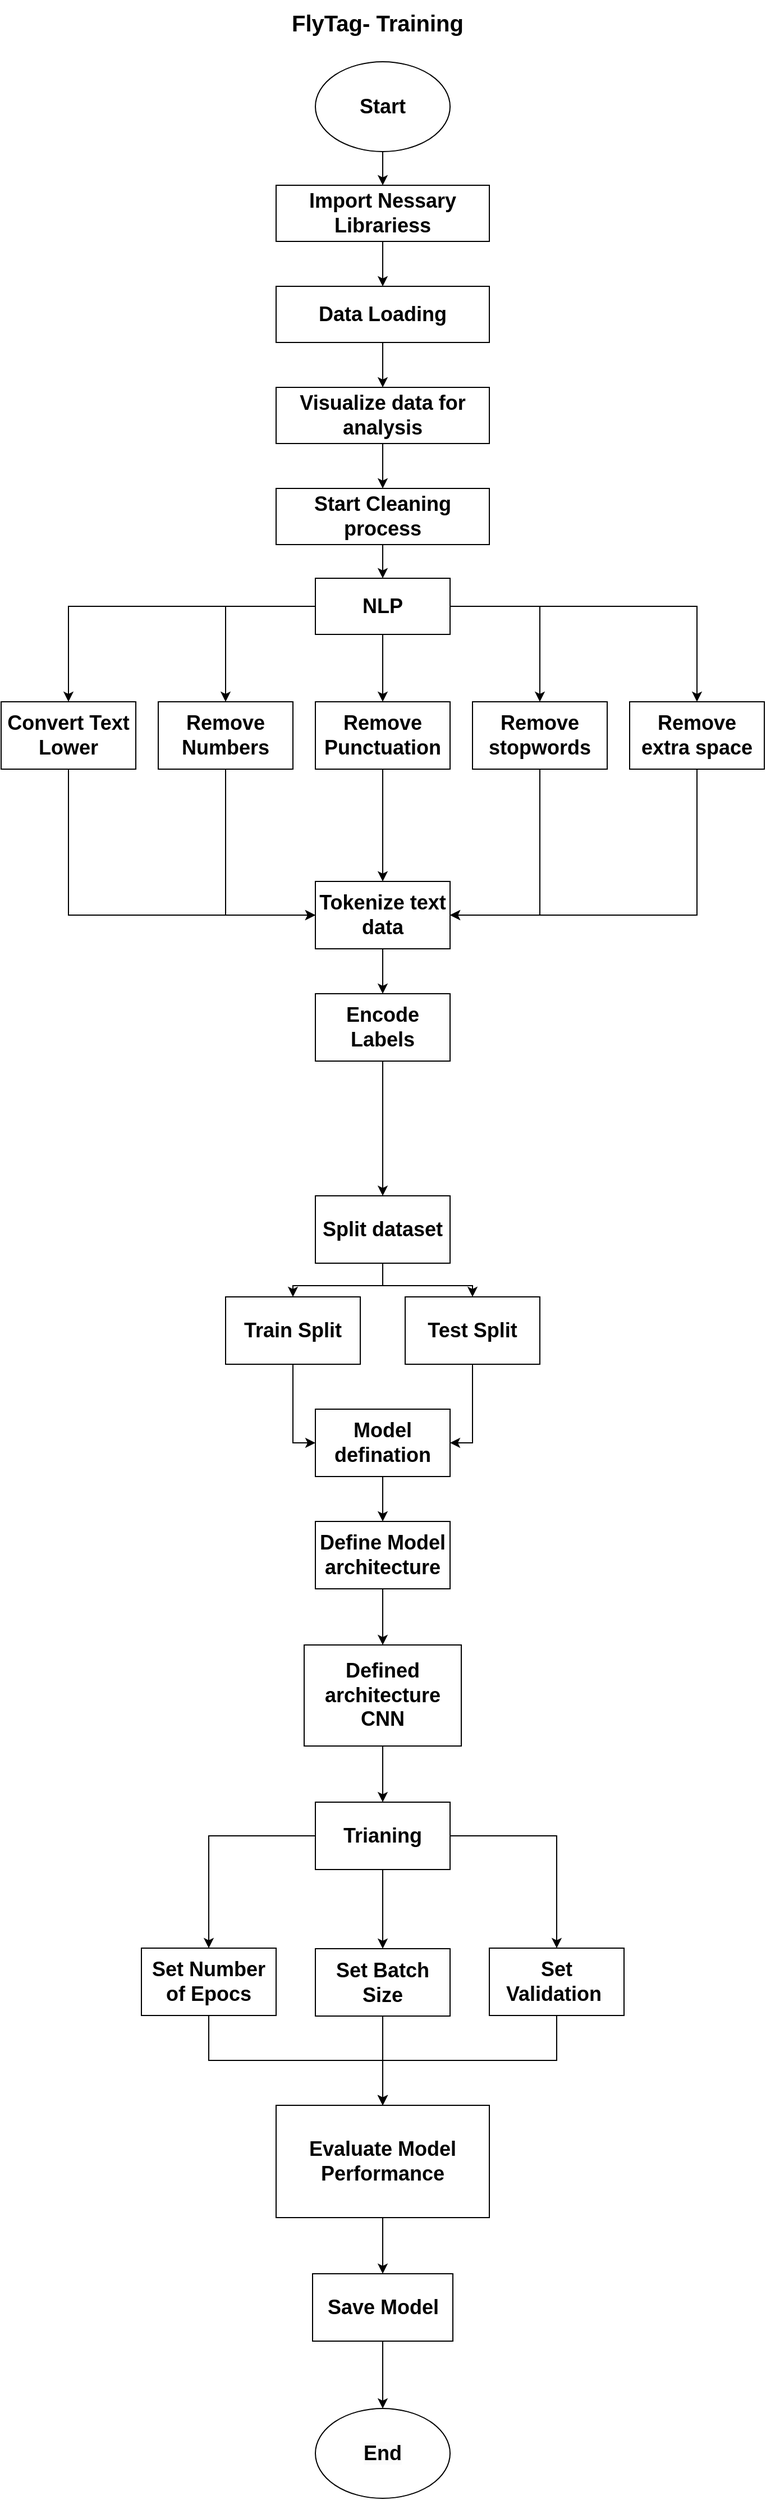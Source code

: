 <mxfile version="24.0.1" type="github" pages="2">
  <diagram name="Training" id="HwCjkdiK803by2Le8Yzv">
    <mxGraphModel dx="1590" dy="877" grid="1" gridSize="10" guides="1" tooltips="1" connect="1" arrows="1" fold="1" page="1" pageScale="1" pageWidth="827" pageHeight="1169" math="0" shadow="0">
      <root>
        <mxCell id="0" />
        <mxCell id="1" parent="0" />
        <mxCell id="hW9iTZXuqDiQQgdtoIhk-42" style="edgeStyle=orthogonalEdgeStyle;rounded=0;orthogonalLoop=1;jettySize=auto;html=1;entryX=0.5;entryY=0;entryDx=0;entryDy=0;" edge="1" parent="1" source="hW9iTZXuqDiQQgdtoIhk-2" target="hW9iTZXuqDiQQgdtoIhk-12">
          <mxGeometry relative="1" as="geometry" />
        </mxCell>
        <mxCell id="hW9iTZXuqDiQQgdtoIhk-43" style="edgeStyle=orthogonalEdgeStyle;rounded=0;orthogonalLoop=1;jettySize=auto;html=1;entryX=0.5;entryY=0;entryDx=0;entryDy=0;" edge="1" parent="1" source="hW9iTZXuqDiQQgdtoIhk-2" target="hW9iTZXuqDiQQgdtoIhk-14">
          <mxGeometry relative="1" as="geometry">
            <mxPoint x="610" y="610" as="targetPoint" />
          </mxGeometry>
        </mxCell>
        <mxCell id="hW9iTZXuqDiQQgdtoIhk-44" style="edgeStyle=orthogonalEdgeStyle;rounded=0;orthogonalLoop=1;jettySize=auto;html=1;entryX=0.5;entryY=0;entryDx=0;entryDy=0;" edge="1" parent="1" source="hW9iTZXuqDiQQgdtoIhk-2" target="hW9iTZXuqDiQQgdtoIhk-13">
          <mxGeometry relative="1" as="geometry" />
        </mxCell>
        <mxCell id="hW9iTZXuqDiQQgdtoIhk-45" style="edgeStyle=orthogonalEdgeStyle;rounded=0;orthogonalLoop=1;jettySize=auto;html=1;entryX=0.5;entryY=0;entryDx=0;entryDy=0;" edge="1" parent="1" source="hW9iTZXuqDiQQgdtoIhk-2" target="hW9iTZXuqDiQQgdtoIhk-10">
          <mxGeometry relative="1" as="geometry" />
        </mxCell>
        <mxCell id="hW9iTZXuqDiQQgdtoIhk-46" style="edgeStyle=orthogonalEdgeStyle;rounded=0;orthogonalLoop=1;jettySize=auto;html=1;entryX=0.5;entryY=0;entryDx=0;entryDy=0;" edge="1" parent="1" source="hW9iTZXuqDiQQgdtoIhk-2" target="hW9iTZXuqDiQQgdtoIhk-11">
          <mxGeometry relative="1" as="geometry" />
        </mxCell>
        <mxCell id="hW9iTZXuqDiQQgdtoIhk-2" value="&lt;span style=&quot;font-size: 18px;&quot;&gt;&lt;b&gt;NLP&lt;/b&gt;&lt;/span&gt;" style="rounded=0;whiteSpace=wrap;html=1;" vertex="1" parent="1">
          <mxGeometry x="340" y="540" width="120" height="50" as="geometry" />
        </mxCell>
        <mxCell id="hW9iTZXuqDiQQgdtoIhk-3" value="&lt;font style=&quot;font-size: 20px;&quot;&gt;&lt;b&gt;FlyTag- Training&lt;/b&gt;&lt;/font&gt;" style="text;html=1;align=center;verticalAlign=middle;resizable=0;points=[];autosize=1;strokeColor=none;fillColor=none;" vertex="1" parent="1">
          <mxGeometry x="305" y="25" width="180" height="40" as="geometry" />
        </mxCell>
        <mxCell id="hW9iTZXuqDiQQgdtoIhk-38" style="edgeStyle=orthogonalEdgeStyle;rounded=0;orthogonalLoop=1;jettySize=auto;html=1;exitX=0.5;exitY=1;exitDx=0;exitDy=0;entryX=0.5;entryY=0;entryDx=0;entryDy=0;" edge="1" parent="1" source="hW9iTZXuqDiQQgdtoIhk-4" target="hW9iTZXuqDiQQgdtoIhk-6">
          <mxGeometry relative="1" as="geometry" />
        </mxCell>
        <mxCell id="hW9iTZXuqDiQQgdtoIhk-4" value="&lt;span style=&quot;font-size: 18px;&quot;&gt;&lt;b&gt;Import Nessary Librariess&lt;/b&gt;&lt;/span&gt;" style="rounded=0;whiteSpace=wrap;html=1;" vertex="1" parent="1">
          <mxGeometry x="305" y="190" width="190" height="50" as="geometry" />
        </mxCell>
        <mxCell id="hW9iTZXuqDiQQgdtoIhk-39" style="edgeStyle=orthogonalEdgeStyle;rounded=0;orthogonalLoop=1;jettySize=auto;html=1;entryX=0.5;entryY=0;entryDx=0;entryDy=0;" edge="1" parent="1" source="hW9iTZXuqDiQQgdtoIhk-6" target="hW9iTZXuqDiQQgdtoIhk-7">
          <mxGeometry relative="1" as="geometry" />
        </mxCell>
        <mxCell id="hW9iTZXuqDiQQgdtoIhk-6" value="&lt;span style=&quot;font-size: 18px;&quot;&gt;&lt;b&gt;Data Loading&lt;/b&gt;&lt;/span&gt;" style="rounded=0;whiteSpace=wrap;html=1;" vertex="1" parent="1">
          <mxGeometry x="305" y="280" width="190" height="50" as="geometry" />
        </mxCell>
        <mxCell id="hW9iTZXuqDiQQgdtoIhk-40" style="edgeStyle=orthogonalEdgeStyle;rounded=0;orthogonalLoop=1;jettySize=auto;html=1;entryX=0.5;entryY=0;entryDx=0;entryDy=0;" edge="1" parent="1" source="hW9iTZXuqDiQQgdtoIhk-7" target="hW9iTZXuqDiQQgdtoIhk-8">
          <mxGeometry relative="1" as="geometry" />
        </mxCell>
        <mxCell id="hW9iTZXuqDiQQgdtoIhk-7" value="&lt;span style=&quot;font-size: 18px;&quot;&gt;&lt;b&gt;Visualize data for analysis&lt;/b&gt;&lt;/span&gt;" style="rounded=0;whiteSpace=wrap;html=1;" vertex="1" parent="1">
          <mxGeometry x="305" y="370" width="190" height="50" as="geometry" />
        </mxCell>
        <mxCell id="hW9iTZXuqDiQQgdtoIhk-41" style="edgeStyle=orthogonalEdgeStyle;rounded=0;orthogonalLoop=1;jettySize=auto;html=1;entryX=0.5;entryY=0;entryDx=0;entryDy=0;" edge="1" parent="1" source="hW9iTZXuqDiQQgdtoIhk-8" target="hW9iTZXuqDiQQgdtoIhk-2">
          <mxGeometry relative="1" as="geometry" />
        </mxCell>
        <mxCell id="hW9iTZXuqDiQQgdtoIhk-8" value="&lt;span style=&quot;font-size: 18px;&quot;&gt;&lt;b&gt;Start Cleaning process&lt;/b&gt;&lt;/span&gt;" style="rounded=0;whiteSpace=wrap;html=1;" vertex="1" parent="1">
          <mxGeometry x="305" y="460" width="190" height="50" as="geometry" />
        </mxCell>
        <mxCell id="hW9iTZXuqDiQQgdtoIhk-49" style="edgeStyle=orthogonalEdgeStyle;rounded=0;orthogonalLoop=1;jettySize=auto;html=1;entryX=0;entryY=0.5;entryDx=0;entryDy=0;" edge="1" parent="1" source="hW9iTZXuqDiQQgdtoIhk-10" target="hW9iTZXuqDiQQgdtoIhk-15">
          <mxGeometry relative="1" as="geometry">
            <Array as="points">
              <mxPoint x="120" y="840" />
            </Array>
          </mxGeometry>
        </mxCell>
        <mxCell id="hW9iTZXuqDiQQgdtoIhk-10" value="&lt;span style=&quot;font-size: 18px;&quot;&gt;&lt;b&gt;Convert Text Lower&lt;/b&gt;&lt;/span&gt;" style="rounded=0;whiteSpace=wrap;html=1;" vertex="1" parent="1">
          <mxGeometry x="60" y="650" width="120" height="60" as="geometry" />
        </mxCell>
        <mxCell id="hW9iTZXuqDiQQgdtoIhk-50" style="edgeStyle=orthogonalEdgeStyle;rounded=0;orthogonalLoop=1;jettySize=auto;html=1;entryX=0;entryY=0.5;entryDx=0;entryDy=0;" edge="1" parent="1" source="hW9iTZXuqDiQQgdtoIhk-11" target="hW9iTZXuqDiQQgdtoIhk-15">
          <mxGeometry relative="1" as="geometry">
            <Array as="points">
              <mxPoint x="260" y="840" />
            </Array>
          </mxGeometry>
        </mxCell>
        <mxCell id="hW9iTZXuqDiQQgdtoIhk-11" value="&lt;span style=&quot;font-size: 18px;&quot;&gt;&lt;b&gt;Remove Numbers&lt;/b&gt;&lt;/span&gt;" style="rounded=0;whiteSpace=wrap;html=1;" vertex="1" parent="1">
          <mxGeometry x="200" y="650" width="120" height="60" as="geometry" />
        </mxCell>
        <mxCell id="hW9iTZXuqDiQQgdtoIhk-51" style="edgeStyle=orthogonalEdgeStyle;rounded=0;orthogonalLoop=1;jettySize=auto;html=1;entryX=0.5;entryY=0;entryDx=0;entryDy=0;" edge="1" parent="1" source="hW9iTZXuqDiQQgdtoIhk-12" target="hW9iTZXuqDiQQgdtoIhk-15">
          <mxGeometry relative="1" as="geometry" />
        </mxCell>
        <mxCell id="hW9iTZXuqDiQQgdtoIhk-12" value="&lt;span style=&quot;font-size: 18px;&quot;&gt;&lt;b&gt;Remove Punctuation&lt;/b&gt;&lt;/span&gt;" style="rounded=0;whiteSpace=wrap;html=1;" vertex="1" parent="1">
          <mxGeometry x="340" y="650" width="120" height="60" as="geometry" />
        </mxCell>
        <mxCell id="hW9iTZXuqDiQQgdtoIhk-52" style="edgeStyle=orthogonalEdgeStyle;rounded=0;orthogonalLoop=1;jettySize=auto;html=1;entryX=1;entryY=0.5;entryDx=0;entryDy=0;" edge="1" parent="1" source="hW9iTZXuqDiQQgdtoIhk-13" target="hW9iTZXuqDiQQgdtoIhk-15">
          <mxGeometry relative="1" as="geometry">
            <Array as="points">
              <mxPoint x="540" y="840" />
            </Array>
          </mxGeometry>
        </mxCell>
        <mxCell id="hW9iTZXuqDiQQgdtoIhk-13" value="&lt;span style=&quot;font-size: 18px;&quot;&gt;&lt;b&gt;Remove stopwords&lt;/b&gt;&lt;/span&gt;" style="rounded=0;whiteSpace=wrap;html=1;" vertex="1" parent="1">
          <mxGeometry x="480" y="650" width="120" height="60" as="geometry" />
        </mxCell>
        <mxCell id="hW9iTZXuqDiQQgdtoIhk-53" style="edgeStyle=orthogonalEdgeStyle;rounded=0;orthogonalLoop=1;jettySize=auto;html=1;entryX=1;entryY=0.5;entryDx=0;entryDy=0;" edge="1" parent="1" source="hW9iTZXuqDiQQgdtoIhk-14" target="hW9iTZXuqDiQQgdtoIhk-15">
          <mxGeometry relative="1" as="geometry">
            <Array as="points">
              <mxPoint x="680" y="840" />
            </Array>
          </mxGeometry>
        </mxCell>
        <mxCell id="hW9iTZXuqDiQQgdtoIhk-14" value="&lt;span style=&quot;font-size: 18px;&quot;&gt;&lt;b&gt;Remove extra space&lt;/b&gt;&lt;/span&gt;" style="rounded=0;whiteSpace=wrap;html=1;" vertex="1" parent="1">
          <mxGeometry x="620" y="650" width="120" height="60" as="geometry" />
        </mxCell>
        <mxCell id="hW9iTZXuqDiQQgdtoIhk-54" style="edgeStyle=orthogonalEdgeStyle;rounded=0;orthogonalLoop=1;jettySize=auto;html=1;entryX=0.5;entryY=0;entryDx=0;entryDy=0;" edge="1" parent="1" source="hW9iTZXuqDiQQgdtoIhk-15" target="hW9iTZXuqDiQQgdtoIhk-18">
          <mxGeometry relative="1" as="geometry" />
        </mxCell>
        <mxCell id="hW9iTZXuqDiQQgdtoIhk-15" value="&lt;span style=&quot;font-size: 18px;&quot;&gt;&lt;b&gt;Tokenize text data&lt;/b&gt;&lt;/span&gt;" style="rounded=0;whiteSpace=wrap;html=1;" vertex="1" parent="1">
          <mxGeometry x="340" y="810" width="120" height="60" as="geometry" />
        </mxCell>
        <mxCell id="hW9iTZXuqDiQQgdtoIhk-18" value="&lt;span style=&quot;font-size: 18px;&quot;&gt;&lt;b&gt;Encode Labels&lt;/b&gt;&lt;/span&gt;" style="rounded=0;whiteSpace=wrap;html=1;" vertex="1" parent="1">
          <mxGeometry x="340" y="910" width="120" height="60" as="geometry" />
        </mxCell>
        <mxCell id="hW9iTZXuqDiQQgdtoIhk-56" style="edgeStyle=orthogonalEdgeStyle;rounded=0;orthogonalLoop=1;jettySize=auto;html=1;entryX=0.5;entryY=0;entryDx=0;entryDy=0;exitX=0.5;exitY=1;exitDx=0;exitDy=0;" edge="1" parent="1" source="hW9iTZXuqDiQQgdtoIhk-18" target="hW9iTZXuqDiQQgdtoIhk-20">
          <mxGeometry relative="1" as="geometry">
            <mxPoint x="400" y="1060.0" as="sourcePoint" />
          </mxGeometry>
        </mxCell>
        <mxCell id="hW9iTZXuqDiQQgdtoIhk-57" style="edgeStyle=orthogonalEdgeStyle;rounded=0;orthogonalLoop=1;jettySize=auto;html=1;" edge="1" parent="1" source="hW9iTZXuqDiQQgdtoIhk-20" target="hW9iTZXuqDiQQgdtoIhk-21">
          <mxGeometry relative="1" as="geometry" />
        </mxCell>
        <mxCell id="hW9iTZXuqDiQQgdtoIhk-61" style="edgeStyle=orthogonalEdgeStyle;rounded=0;orthogonalLoop=1;jettySize=auto;html=1;entryX=0.5;entryY=0;entryDx=0;entryDy=0;" edge="1" parent="1" source="hW9iTZXuqDiQQgdtoIhk-20" target="hW9iTZXuqDiQQgdtoIhk-22">
          <mxGeometry relative="1" as="geometry" />
        </mxCell>
        <mxCell id="hW9iTZXuqDiQQgdtoIhk-20" value="&lt;span style=&quot;font-size: 18px;&quot;&gt;&lt;b&gt;Split dataset&lt;/b&gt;&lt;/span&gt;" style="rounded=0;whiteSpace=wrap;html=1;" vertex="1" parent="1">
          <mxGeometry x="340" y="1090" width="120" height="60" as="geometry" />
        </mxCell>
        <mxCell id="hW9iTZXuqDiQQgdtoIhk-62" style="edgeStyle=orthogonalEdgeStyle;rounded=0;orthogonalLoop=1;jettySize=auto;html=1;entryX=0;entryY=0.5;entryDx=0;entryDy=0;" edge="1" parent="1" source="hW9iTZXuqDiQQgdtoIhk-21" target="hW9iTZXuqDiQQgdtoIhk-23">
          <mxGeometry relative="1" as="geometry" />
        </mxCell>
        <mxCell id="hW9iTZXuqDiQQgdtoIhk-21" value="&lt;span style=&quot;font-size: 18px;&quot;&gt;&lt;b&gt;Train Split&lt;/b&gt;&lt;/span&gt;" style="rounded=0;whiteSpace=wrap;html=1;" vertex="1" parent="1">
          <mxGeometry x="260" y="1180" width="120" height="60" as="geometry" />
        </mxCell>
        <mxCell id="hW9iTZXuqDiQQgdtoIhk-63" style="edgeStyle=orthogonalEdgeStyle;rounded=0;orthogonalLoop=1;jettySize=auto;html=1;entryX=1;entryY=0.5;entryDx=0;entryDy=0;" edge="1" parent="1" source="hW9iTZXuqDiQQgdtoIhk-22" target="hW9iTZXuqDiQQgdtoIhk-23">
          <mxGeometry relative="1" as="geometry" />
        </mxCell>
        <mxCell id="hW9iTZXuqDiQQgdtoIhk-22" value="&lt;span style=&quot;font-size: 18px;&quot;&gt;&lt;b&gt;Test Split&lt;/b&gt;&lt;/span&gt;" style="rounded=0;whiteSpace=wrap;html=1;" vertex="1" parent="1">
          <mxGeometry x="420" y="1180" width="120" height="60" as="geometry" />
        </mxCell>
        <mxCell id="hW9iTZXuqDiQQgdtoIhk-64" style="edgeStyle=orthogonalEdgeStyle;rounded=0;orthogonalLoop=1;jettySize=auto;html=1;entryX=0.5;entryY=0;entryDx=0;entryDy=0;" edge="1" parent="1" source="hW9iTZXuqDiQQgdtoIhk-23" target="hW9iTZXuqDiQQgdtoIhk-24">
          <mxGeometry relative="1" as="geometry" />
        </mxCell>
        <mxCell id="hW9iTZXuqDiQQgdtoIhk-23" value="&lt;span style=&quot;font-size: 18px;&quot;&gt;&lt;b&gt;Model defination&lt;/b&gt;&lt;/span&gt;" style="rounded=0;whiteSpace=wrap;html=1;" vertex="1" parent="1">
          <mxGeometry x="340" y="1280" width="120" height="60" as="geometry" />
        </mxCell>
        <mxCell id="hW9iTZXuqDiQQgdtoIhk-65" style="edgeStyle=orthogonalEdgeStyle;rounded=0;orthogonalLoop=1;jettySize=auto;html=1;entryX=0.5;entryY=0;entryDx=0;entryDy=0;" edge="1" parent="1" source="hW9iTZXuqDiQQgdtoIhk-24" target="hW9iTZXuqDiQQgdtoIhk-25">
          <mxGeometry relative="1" as="geometry" />
        </mxCell>
        <mxCell id="hW9iTZXuqDiQQgdtoIhk-24" value="&lt;span style=&quot;font-size: 18px;&quot;&gt;&lt;b&gt;Define Model architecture&lt;/b&gt;&lt;/span&gt;" style="rounded=0;whiteSpace=wrap;html=1;" vertex="1" parent="1">
          <mxGeometry x="340" y="1380" width="120" height="60" as="geometry" />
        </mxCell>
        <mxCell id="hW9iTZXuqDiQQgdtoIhk-66" style="edgeStyle=orthogonalEdgeStyle;rounded=0;orthogonalLoop=1;jettySize=auto;html=1;entryX=0.5;entryY=0;entryDx=0;entryDy=0;" edge="1" parent="1" source="hW9iTZXuqDiQQgdtoIhk-25" target="hW9iTZXuqDiQQgdtoIhk-27">
          <mxGeometry relative="1" as="geometry" />
        </mxCell>
        <mxCell id="hW9iTZXuqDiQQgdtoIhk-25" value="&lt;span style=&quot;font-size: 18px;&quot;&gt;&lt;b&gt;Defined architecture CNN&lt;/b&gt;&lt;/span&gt;" style="rounded=0;whiteSpace=wrap;html=1;" vertex="1" parent="1">
          <mxGeometry x="330" y="1490" width="140" height="90" as="geometry" />
        </mxCell>
        <mxCell id="hW9iTZXuqDiQQgdtoIhk-67" style="edgeStyle=orthogonalEdgeStyle;rounded=0;orthogonalLoop=1;jettySize=auto;html=1;entryX=0.5;entryY=0;entryDx=0;entryDy=0;" edge="1" parent="1" source="hW9iTZXuqDiQQgdtoIhk-27" target="hW9iTZXuqDiQQgdtoIhk-29">
          <mxGeometry relative="1" as="geometry" />
        </mxCell>
        <mxCell id="hW9iTZXuqDiQQgdtoIhk-68" style="edgeStyle=orthogonalEdgeStyle;rounded=0;orthogonalLoop=1;jettySize=auto;html=1;entryX=0.5;entryY=0;entryDx=0;entryDy=0;" edge="1" parent="1" source="hW9iTZXuqDiQQgdtoIhk-27" target="hW9iTZXuqDiQQgdtoIhk-28">
          <mxGeometry relative="1" as="geometry" />
        </mxCell>
        <mxCell id="hW9iTZXuqDiQQgdtoIhk-69" style="edgeStyle=orthogonalEdgeStyle;rounded=0;orthogonalLoop=1;jettySize=auto;html=1;" edge="1" parent="1" source="hW9iTZXuqDiQQgdtoIhk-27" target="hW9iTZXuqDiQQgdtoIhk-30">
          <mxGeometry relative="1" as="geometry" />
        </mxCell>
        <mxCell id="hW9iTZXuqDiQQgdtoIhk-27" value="&lt;span style=&quot;font-size: 18px;&quot;&gt;&lt;b&gt;Trianing&lt;/b&gt;&lt;/span&gt;" style="rounded=0;whiteSpace=wrap;html=1;" vertex="1" parent="1">
          <mxGeometry x="340" y="1630" width="120" height="60" as="geometry" />
        </mxCell>
        <mxCell id="hW9iTZXuqDiQQgdtoIhk-72" style="edgeStyle=orthogonalEdgeStyle;rounded=0;orthogonalLoop=1;jettySize=auto;html=1;" edge="1" parent="1" source="hW9iTZXuqDiQQgdtoIhk-28" target="hW9iTZXuqDiQQgdtoIhk-31">
          <mxGeometry relative="1" as="geometry" />
        </mxCell>
        <mxCell id="hW9iTZXuqDiQQgdtoIhk-28" value="&lt;span style=&quot;font-size: 18px;&quot;&gt;&lt;b&gt;Set Number of Epocs&lt;/b&gt;&lt;/span&gt;" style="rounded=0;whiteSpace=wrap;html=1;" vertex="1" parent="1">
          <mxGeometry x="185" y="1760" width="120" height="60" as="geometry" />
        </mxCell>
        <mxCell id="hW9iTZXuqDiQQgdtoIhk-70" style="edgeStyle=orthogonalEdgeStyle;rounded=0;orthogonalLoop=1;jettySize=auto;html=1;entryX=0.5;entryY=0;entryDx=0;entryDy=0;" edge="1" parent="1" source="hW9iTZXuqDiQQgdtoIhk-29" target="hW9iTZXuqDiQQgdtoIhk-31">
          <mxGeometry relative="1" as="geometry" />
        </mxCell>
        <mxCell id="hW9iTZXuqDiQQgdtoIhk-29" value="&lt;span style=&quot;font-size: 18px;&quot;&gt;&lt;b&gt;Set Batch Size&lt;/b&gt;&lt;/span&gt;" style="rounded=0;whiteSpace=wrap;html=1;" vertex="1" parent="1">
          <mxGeometry x="340" y="1760.5" width="120" height="60" as="geometry" />
        </mxCell>
        <mxCell id="hW9iTZXuqDiQQgdtoIhk-71" style="edgeStyle=orthogonalEdgeStyle;rounded=0;orthogonalLoop=1;jettySize=auto;html=1;" edge="1" parent="1" source="hW9iTZXuqDiQQgdtoIhk-30" target="hW9iTZXuqDiQQgdtoIhk-31">
          <mxGeometry relative="1" as="geometry" />
        </mxCell>
        <mxCell id="hW9iTZXuqDiQQgdtoIhk-30" value="&lt;span style=&quot;font-size: 18px;&quot;&gt;&lt;b&gt;Set Validation&amp;nbsp;&lt;/b&gt;&lt;/span&gt;" style="rounded=0;whiteSpace=wrap;html=1;" vertex="1" parent="1">
          <mxGeometry x="495" y="1760" width="120" height="60" as="geometry" />
        </mxCell>
        <mxCell id="hW9iTZXuqDiQQgdtoIhk-73" style="edgeStyle=orthogonalEdgeStyle;rounded=0;orthogonalLoop=1;jettySize=auto;html=1;entryX=0.5;entryY=0;entryDx=0;entryDy=0;" edge="1" parent="1" source="hW9iTZXuqDiQQgdtoIhk-31" target="hW9iTZXuqDiQQgdtoIhk-33">
          <mxGeometry relative="1" as="geometry" />
        </mxCell>
        <mxCell id="hW9iTZXuqDiQQgdtoIhk-31" value="&lt;span style=&quot;font-size: 18px;&quot;&gt;&lt;b&gt;Evaluate Model Performance&lt;/b&gt;&lt;/span&gt;" style="rounded=0;whiteSpace=wrap;html=1;" vertex="1" parent="1">
          <mxGeometry x="305" y="1900" width="190" height="100" as="geometry" />
        </mxCell>
        <mxCell id="hW9iTZXuqDiQQgdtoIhk-74" style="edgeStyle=orthogonalEdgeStyle;rounded=0;orthogonalLoop=1;jettySize=auto;html=1;entryX=0.5;entryY=0;entryDx=0;entryDy=0;" edge="1" parent="1" source="hW9iTZXuqDiQQgdtoIhk-33" target="hW9iTZXuqDiQQgdtoIhk-35">
          <mxGeometry relative="1" as="geometry" />
        </mxCell>
        <mxCell id="hW9iTZXuqDiQQgdtoIhk-33" value="&lt;span style=&quot;font-size: 18px;&quot;&gt;&lt;b&gt;Save Model&lt;/b&gt;&lt;/span&gt;" style="rounded=0;whiteSpace=wrap;html=1;" vertex="1" parent="1">
          <mxGeometry x="337.5" y="2050" width="125" height="60" as="geometry" />
        </mxCell>
        <mxCell id="hW9iTZXuqDiQQgdtoIhk-35" value="&lt;meta charset=&quot;utf-8&quot;&gt;&lt;b style=&quot;color: rgb(0, 0, 0); font-family: Helvetica; font-size: 18px; font-style: normal; font-variant-ligatures: normal; font-variant-caps: normal; letter-spacing: normal; orphans: 2; text-align: center; text-indent: 0px; text-transform: none; widows: 2; word-spacing: 0px; -webkit-text-stroke-width: 0px; white-space: normal; background-color: rgb(251, 251, 251); text-decoration-thickness: initial; text-decoration-style: initial; text-decoration-color: initial;&quot;&gt;End&lt;/b&gt;" style="ellipse;whiteSpace=wrap;html=1;" vertex="1" parent="1">
          <mxGeometry x="340" y="2170" width="120" height="80" as="geometry" />
        </mxCell>
        <mxCell id="hW9iTZXuqDiQQgdtoIhk-37" style="edgeStyle=orthogonalEdgeStyle;rounded=0;orthogonalLoop=1;jettySize=auto;html=1;exitX=0.5;exitY=1;exitDx=0;exitDy=0;entryX=0.5;entryY=0;entryDx=0;entryDy=0;" edge="1" parent="1" source="hW9iTZXuqDiQQgdtoIhk-36" target="hW9iTZXuqDiQQgdtoIhk-4">
          <mxGeometry relative="1" as="geometry" />
        </mxCell>
        <mxCell id="hW9iTZXuqDiQQgdtoIhk-36" value="&lt;b&gt;&lt;font style=&quot;font-size: 18px;&quot;&gt;Start&lt;/font&gt;&lt;/b&gt;" style="ellipse;whiteSpace=wrap;html=1;" vertex="1" parent="1">
          <mxGeometry x="340" y="80" width="120" height="80" as="geometry" />
        </mxCell>
      </root>
    </mxGraphModel>
  </diagram>
  <diagram id="hLiuSDJtmDG2tq6zu9Dc" name="Prediction">
    <mxGraphModel dx="954" dy="526" grid="1" gridSize="10" guides="1" tooltips="1" connect="1" arrows="1" fold="1" page="1" pageScale="1" pageWidth="827" pageHeight="1169" math="0" shadow="0">
      <root>
        <mxCell id="0" />
        <mxCell id="1" parent="0" />
        <mxCell id="19M6WoovKn1T7rtf1RN2-2" value="&lt;b&gt;&lt;font style=&quot;font-size: 20px;&quot;&gt;FlyTag - Prediction&lt;/font&gt;&lt;/b&gt;" style="text;html=1;align=center;verticalAlign=middle;whiteSpace=wrap;rounded=0;" vertex="1" parent="1">
          <mxGeometry x="278" y="50" width="271" height="40" as="geometry" />
        </mxCell>
        <mxCell id="19M6WoovKn1T7rtf1RN2-3" value="&lt;b&gt;&lt;font style=&quot;font-size: 18px;&quot;&gt;Start&lt;/font&gt;&lt;/b&gt;" style="ellipse;whiteSpace=wrap;html=1;" vertex="1" parent="1">
          <mxGeometry x="354" y="130" width="120" height="80" as="geometry" />
        </mxCell>
        <mxCell id="2hggwkTvZF33ZbHXTDRJ-1" value="&lt;b&gt;&lt;font style=&quot;font-size: 18px;&quot;&gt;Input Text&lt;/font&gt;&lt;/b&gt;" style="rounded=0;whiteSpace=wrap;html=1;" vertex="1" parent="1">
          <mxGeometry x="354" y="250" width="120" height="60" as="geometry" />
        </mxCell>
      </root>
    </mxGraphModel>
  </diagram>
</mxfile>
